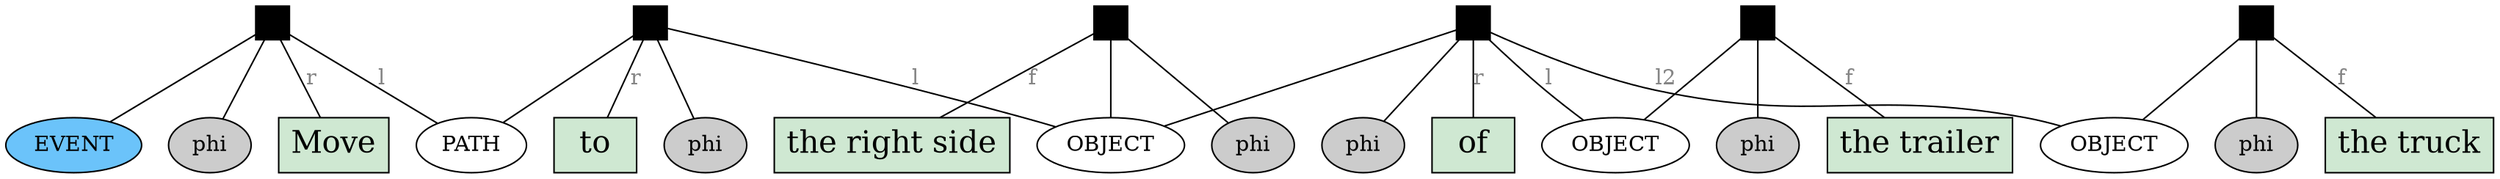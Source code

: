 graph esdc_parse {
  0 [label="EVENT" style=filled fillcolor="#6BC3FA" pos="-0.5,3" pin=true];
  1 [label="phi" style=filled fillcolor="#CCCCCC"];
  3 [label="Move" fontsize=20 shape=box style=filled fillcolor="#CFE8D2"];
  4 [label="PATH"];
  5 [label="phi" style=filled fillcolor="#CCCCCC"];
  7 [label="to" fontsize=20 shape=box style=filled fillcolor="#CFE8D2"];
  8 [label="OBJECT"];
  9 [label="phi" style=filled fillcolor="#CCCCCC"];
  12 [label="phi" style=filled fillcolor="#CCCCCC"];
  11 [label="the right side" fontsize=20 shape=box style=filled fillcolor="#CFE8D2"];
  14 [label="of" fontsize=20 shape=box style=filled fillcolor="#CFE8D2"];
  15 [label="OBJECT"];
  16 [label="phi" style=filled fillcolor="#CCCCCC"];
  18 [label="the trailer" fontsize=20 shape=box style=filled fillcolor="#CFE8D2"];
  19 [label="OBJECT"];
  20 [label="phi" style=filled fillcolor="#CCCCCC"];
  22 [label="the truck" fontsize=20 shape=box style=filled fillcolor="#CFE8D2"];

  2 [label="" shape=box style=filled fillcolor="#000000" fixedsize="true" height="0.3" width="0.3"];
  6 [label="" shape=box style=filled fillcolor="#000000" fixedsize="true" height="0.3" width="0.3"];
  10 [label="" shape=box style=filled fillcolor="#000000" fixedsize="true" height="0.3" width="0.3"];
  13 [label="" shape=box style=filled fillcolor="#000000" fixedsize="true" height="0.3" width="0.3"];
  17 [label="" shape=box style=filled fillcolor="#000000" fixedsize="true" height="0.3" width="0.3"];
  21 [label="" shape=box style=filled fillcolor="#000000" fixedsize="true" height="0.3" width="0.3"];


  2 -- 0 [ label=" " fontcolor="#858585"];
  2 -- 3 [ label=r fontcolor="#858585"];
  2 -- 4 [ label=l fontcolor="#858585"];
  2 -- 1 [ label=" " fontcolor="#858585"];
  6 -- 4 [ label=" " fontcolor="#858585"];
  6 -- 7 [ label=r fontcolor="#858585"];
  6 -- 8 [ label=l fontcolor="#858585"];
  6 -- 5 [ label=" " fontcolor="#858585"];
  10 -- 8 [ label=" " fontcolor="#858585"];
  10 -- 9 [ label=" " fontcolor="#858585"];
  10 -- 11 [ label=f fontcolor="#858585"];
  13 -- 8 [ label=" " fontcolor="#858585"];
  13 -- 14 [ label=r fontcolor="#858585"];
  13 -- 19 [ label=l2 fontcolor="#858585"];
  13 -- 15 [ label=l fontcolor="#858585"];
  13 -- 12 [ label=" " fontcolor="#858585"];
  17 -- 15 [ label=" " fontcolor="#858585"];
  17 -- 16 [ label=" " fontcolor="#858585"];
  17 -- 18 [ label=f fontcolor="#858585"];
  21 -- 19 [ label=" " fontcolor="#858585"];
  21 -- 20 [ label=" " fontcolor="#858585"];
  21 -- 22 [ label=f fontcolor="#858585"];
}


